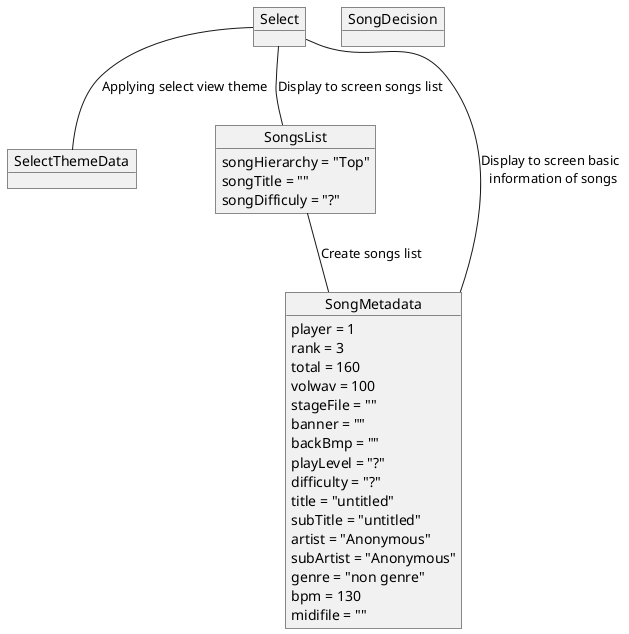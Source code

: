 @startuml
object Select
object SelectThemeData
object SongDecision
object SongsList {
    songHierarchy = "Top"
    songTitle = ""
    songDifficuly = "?"
}
object SongMetadata {
    player = 1
    rank = 3
    total = 160
    volwav = 100
    stageFile = ""
    banner = ""
    backBmp = ""
    playLevel = "?"
    difficulty = "?"
    title = "untitled"
    subTitle = "untitled"
    artist = "Anonymous"
    subArtist = "Anonymous"
    genre = "non genre"
    bpm = 130
    midifile = ""
}

Select -- SongsList : Display to screen songs list
Select -- SongMetadata : Display to screen basic \n information of songs
SongsList -- SongMetadata : Create songs list
Select -- SelectThemeData : Applying select view theme
@enduml